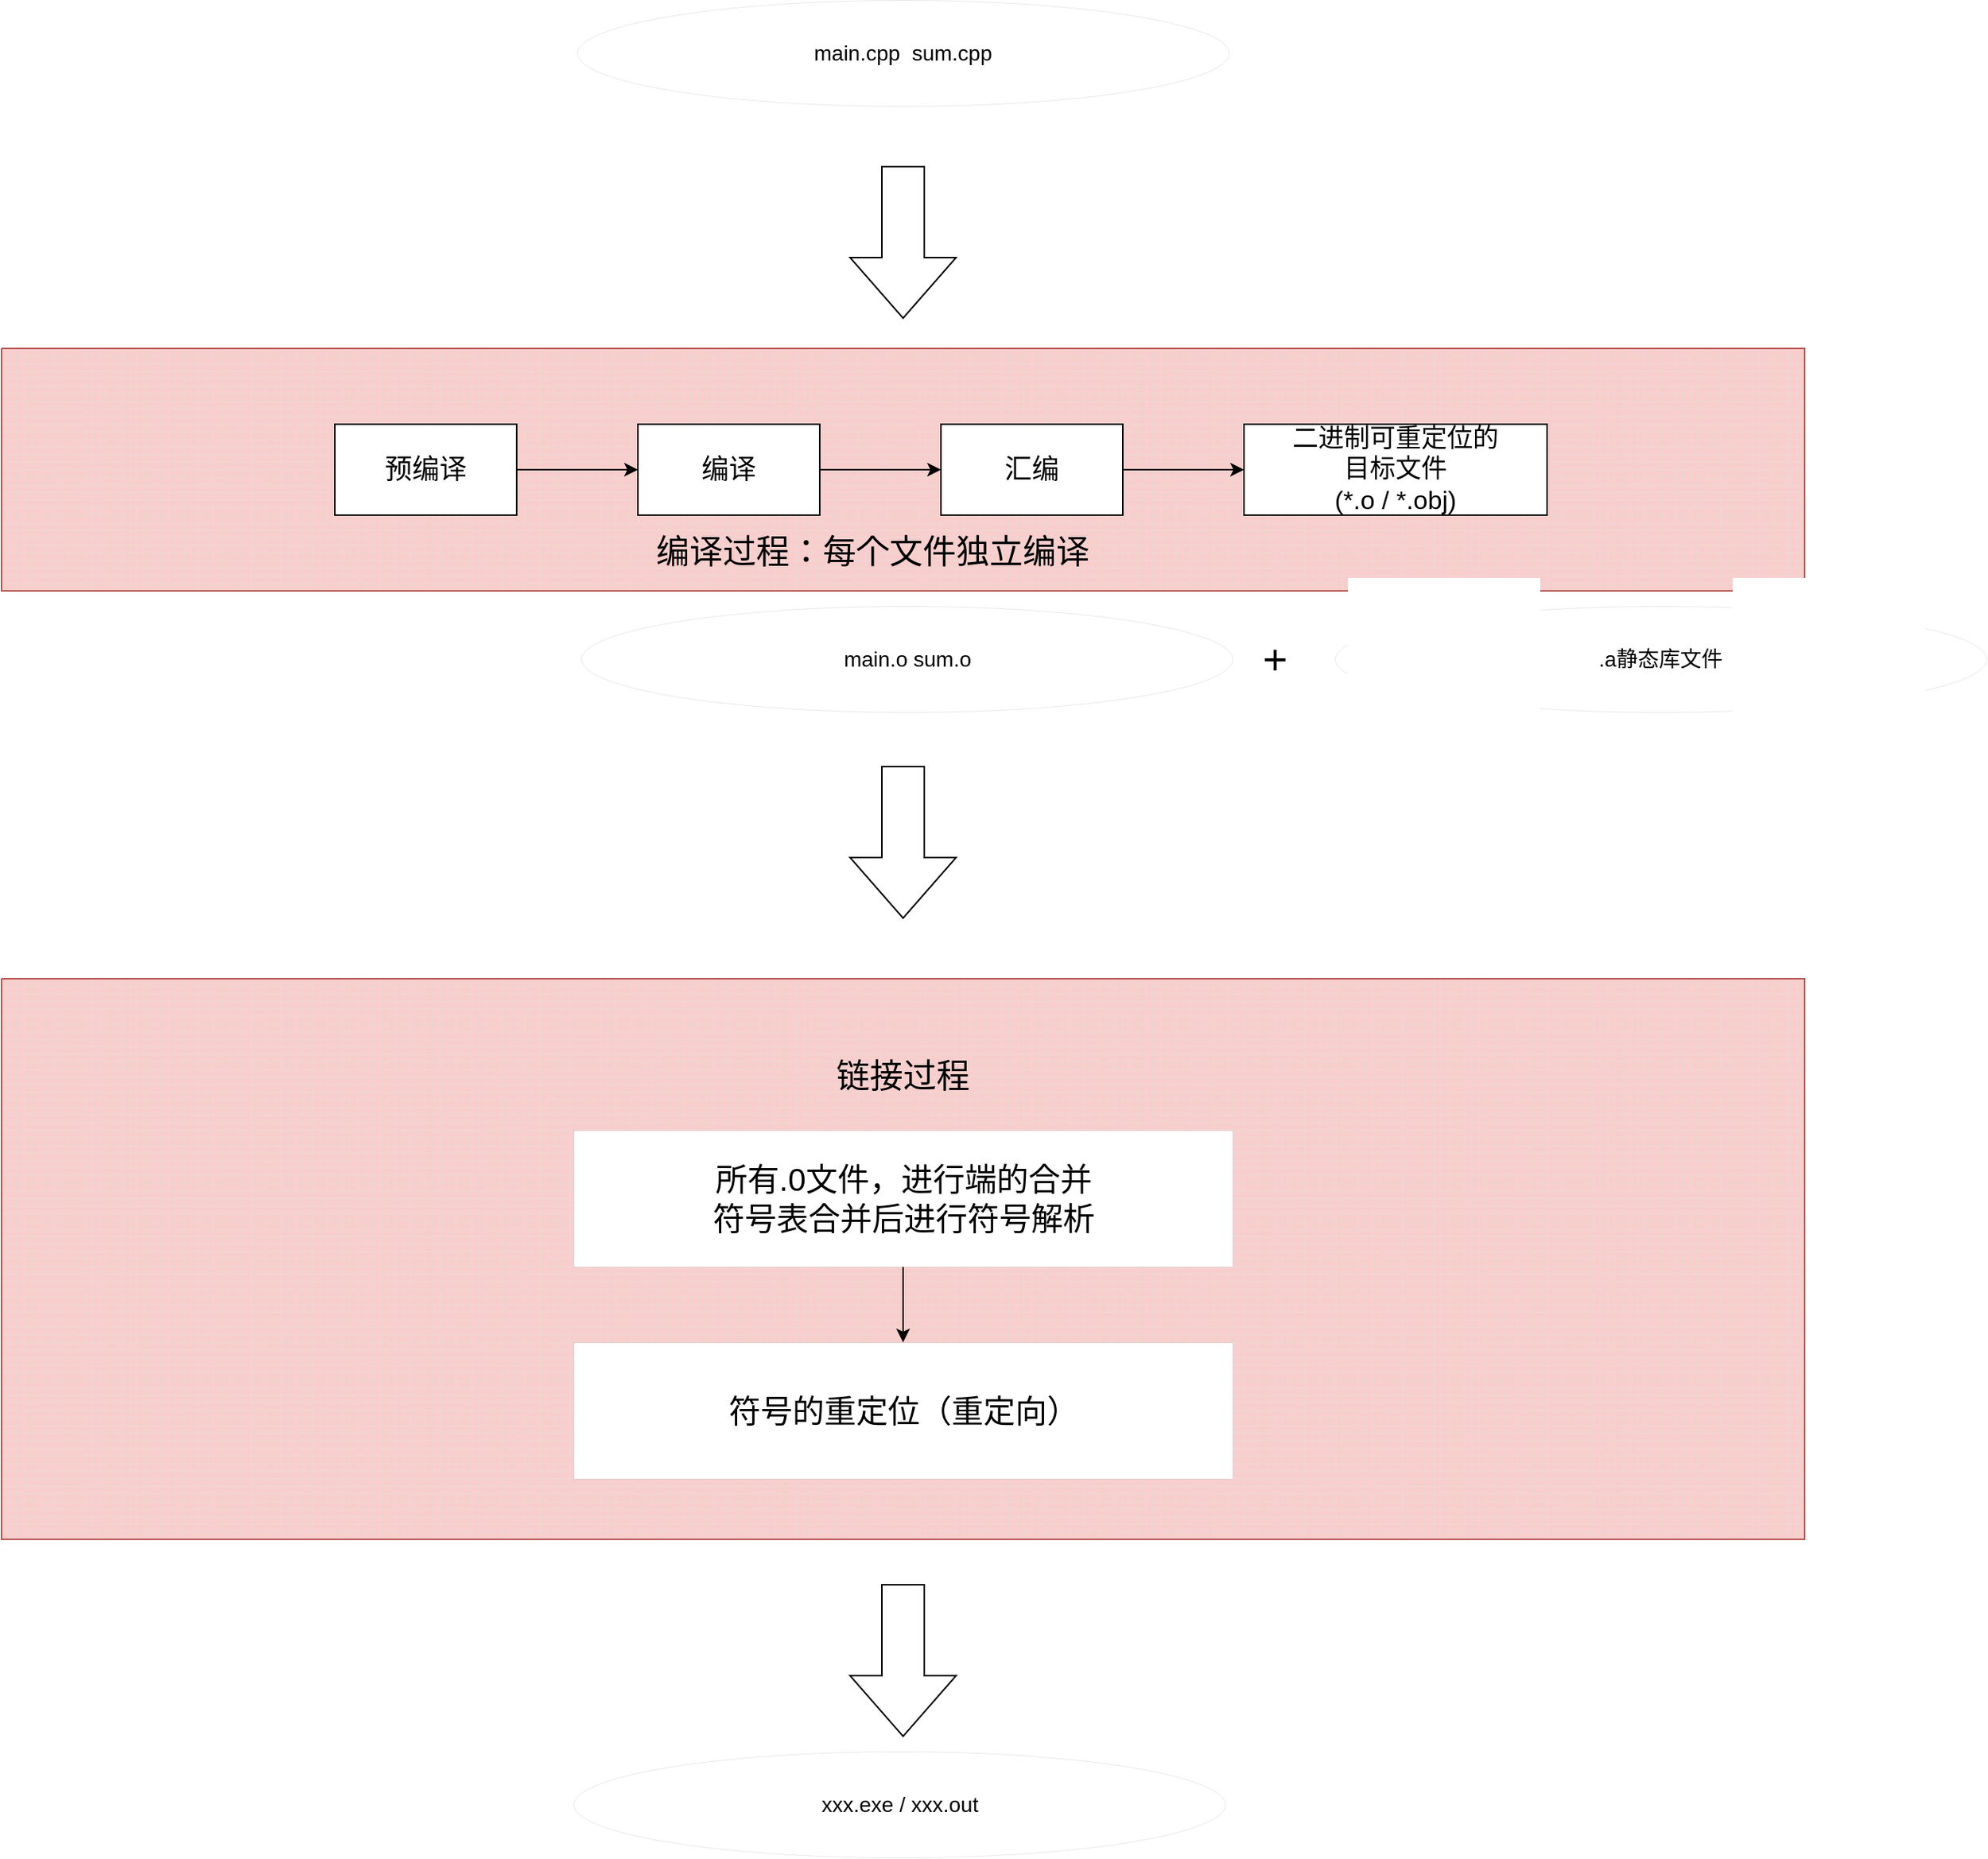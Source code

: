 <mxfile version="20.0.4" type="github">
  <diagram id="RZyw4G-o4c_c2s-WrFrg" name="Page-1">
    <mxGraphModel dx="2500" dy="2105" grid="1" gridSize="10" guides="1" tooltips="1" connect="1" arrows="1" fold="1" page="1" pageScale="1" pageWidth="827" pageHeight="1169" math="0" shadow="0">
      <root>
        <mxCell id="0" />
        <mxCell id="1" parent="0" />
        <mxCell id="ByVQkrCW0zfX2t-rchdg-2" value="" style="verticalLabelPosition=bottom;verticalAlign=top;html=1;shape=mxgraph.basic.patternFillRect;fillStyle=grid;step=5;fillStrokeWidth=0.2;fillStrokeColor=#dddddd;fillColor=#f8cecc;strokeColor=#b85450;" vertex="1" parent="1">
          <mxGeometry x="-20" y="144" width="1190" height="160" as="geometry" />
        </mxCell>
        <mxCell id="IyV-ai70B1WYSoMZ3HjI-3" value="" style="edgeStyle=orthogonalEdgeStyle;rounded=0;orthogonalLoop=1;jettySize=auto;html=1;" parent="1" source="IyV-ai70B1WYSoMZ3HjI-1" target="IyV-ai70B1WYSoMZ3HjI-2" edge="1">
          <mxGeometry relative="1" as="geometry" />
        </mxCell>
        <mxCell id="IyV-ai70B1WYSoMZ3HjI-1" value="预编译" style="rounded=0;whiteSpace=wrap;html=1;" parent="1" vertex="1">
          <mxGeometry x="200" y="194" width="120" height="60" as="geometry" />
        </mxCell>
        <mxCell id="IyV-ai70B1WYSoMZ3HjI-5" value="" style="edgeStyle=orthogonalEdgeStyle;rounded=0;orthogonalLoop=1;jettySize=auto;html=1;" parent="1" source="IyV-ai70B1WYSoMZ3HjI-2" target="IyV-ai70B1WYSoMZ3HjI-4" edge="1">
          <mxGeometry relative="1" as="geometry" />
        </mxCell>
        <mxCell id="IyV-ai70B1WYSoMZ3HjI-2" value="编译" style="rounded=0;whiteSpace=wrap;html=1;" parent="1" vertex="1">
          <mxGeometry x="400" y="194" width="120" height="60" as="geometry" />
        </mxCell>
        <mxCell id="IyV-ai70B1WYSoMZ3HjI-7" value="" style="edgeStyle=orthogonalEdgeStyle;rounded=0;orthogonalLoop=1;jettySize=auto;html=1;" parent="1" source="IyV-ai70B1WYSoMZ3HjI-4" target="IyV-ai70B1WYSoMZ3HjI-6" edge="1">
          <mxGeometry relative="1" as="geometry" />
        </mxCell>
        <mxCell id="IyV-ai70B1WYSoMZ3HjI-4" value="汇编" style="rounded=0;whiteSpace=wrap;html=1;" parent="1" vertex="1">
          <mxGeometry x="600" y="194" width="120" height="60" as="geometry" />
        </mxCell>
        <mxCell id="IyV-ai70B1WYSoMZ3HjI-6" value="二进制可重定位的&lt;br style=&quot;font-size: 17px;&quot;&gt;目标文件&lt;br style=&quot;font-size: 17px;&quot;&gt;(*.o / *.obj)" style="rounded=0;whiteSpace=wrap;html=1;fontSize=17;" parent="1" vertex="1">
          <mxGeometry x="800" y="194" width="200" height="60" as="geometry" />
        </mxCell>
        <mxCell id="ByVQkrCW0zfX2t-rchdg-1" value="" style="html=1;shadow=0;dashed=0;align=center;verticalAlign=middle;shape=mxgraph.arrows2.arrow;dy=0.6;dx=40;direction=south;notch=0;" vertex="1" parent="1">
          <mxGeometry x="540" y="420" width="70" height="100" as="geometry" />
        </mxCell>
        <mxCell id="ByVQkrCW0zfX2t-rchdg-7" value="编译过程：每个文件独立编译" style="text;html=1;strokeColor=none;fillColor=none;align=center;verticalAlign=middle;whiteSpace=wrap;rounded=0;strokeWidth=0;perimeterSpacing=0;fontSize=22;" vertex="1" parent="1">
          <mxGeometry x="365" y="264" width="380" height="30" as="geometry" />
        </mxCell>
        <mxCell id="ByVQkrCW0zfX2t-rchdg-10" value="" style="verticalLabelPosition=bottom;verticalAlign=top;html=1;shape=mxgraph.basic.patternFillRect;fillStyle=grid;step=5;fillStrokeWidth=0.2;fillStrokeColor=#dddddd;fillColor=#f8cecc;strokeColor=#b85450;" vertex="1" parent="1">
          <mxGeometry x="-20" y="560" width="1190" height="370" as="geometry" />
        </mxCell>
        <mxCell id="ByVQkrCW0zfX2t-rchdg-18" value="链接过程" style="text;html=1;strokeColor=none;fillColor=none;align=center;verticalAlign=middle;whiteSpace=wrap;rounded=0;strokeWidth=0;perimeterSpacing=0;fontSize=22;" vertex="1" parent="1">
          <mxGeometry x="385" y="610" width="380" height="30" as="geometry" />
        </mxCell>
        <mxCell id="ByVQkrCW0zfX2t-rchdg-19" value="main.o sum.o" style="ellipse;whiteSpace=wrap;html=1;fontSize=14;strokeColor=default;strokeWidth=0;" vertex="1" parent="1">
          <mxGeometry x="362.5" y="314" width="430" height="70" as="geometry" />
        </mxCell>
        <mxCell id="ByVQkrCW0zfX2t-rchdg-20" value="预编译" style="rounded=0;whiteSpace=wrap;html=1;fontSize=18;" vertex="1" parent="1">
          <mxGeometry x="200" y="194" width="120" height="60" as="geometry" />
        </mxCell>
        <mxCell id="ByVQkrCW0zfX2t-rchdg-23" value="编译" style="rounded=0;whiteSpace=wrap;html=1;fontSize=18;" vertex="1" parent="1">
          <mxGeometry x="400" y="194" width="120" height="60" as="geometry" />
        </mxCell>
        <mxCell id="ByVQkrCW0zfX2t-rchdg-24" value="汇编" style="rounded=0;whiteSpace=wrap;html=1;fontSize=18;" vertex="1" parent="1">
          <mxGeometry x="600" y="194" width="120" height="60" as="geometry" />
        </mxCell>
        <mxCell id="ByVQkrCW0zfX2t-rchdg-28" style="edgeStyle=orthogonalEdgeStyle;rounded=0;orthogonalLoop=1;jettySize=auto;html=1;fontSize=21;" edge="1" parent="1" source="ByVQkrCW0zfX2t-rchdg-26" target="ByVQkrCW0zfX2t-rchdg-27">
          <mxGeometry relative="1" as="geometry">
            <mxPoint x="1370" y="830" as="targetPoint" />
          </mxGeometry>
        </mxCell>
        <mxCell id="ByVQkrCW0zfX2t-rchdg-26" value="所有.0文件，进行端的合并&lt;br style=&quot;font-size: 21px;&quot;&gt;符号表合并后进行符号解析" style="rounded=0;whiteSpace=wrap;html=1;fontSize=21;strokeColor=default;strokeWidth=0;" vertex="1" parent="1">
          <mxGeometry x="357.5" y="660" width="435" height="90" as="geometry" />
        </mxCell>
        <mxCell id="ByVQkrCW0zfX2t-rchdg-27" value="符号的重定位（重定向）" style="rounded=0;whiteSpace=wrap;html=1;fontSize=21;strokeColor=default;strokeWidth=0;" vertex="1" parent="1">
          <mxGeometry x="357.5" y="800" width="435" height="90" as="geometry" />
        </mxCell>
        <mxCell id="ByVQkrCW0zfX2t-rchdg-29" value="" style="html=1;shadow=0;dashed=0;align=center;verticalAlign=middle;shape=mxgraph.arrows2.arrow;dy=0.6;dx=40;direction=south;notch=0;" vertex="1" parent="1">
          <mxGeometry x="540" y="960" width="70" height="100" as="geometry" />
        </mxCell>
        <mxCell id="ByVQkrCW0zfX2t-rchdg-30" value="xxx.exe / xxx.out" style="ellipse;whiteSpace=wrap;html=1;fontSize=14;strokeColor=default;strokeWidth=0;" vertex="1" parent="1">
          <mxGeometry x="357.5" y="1070" width="430" height="70" as="geometry" />
        </mxCell>
        <mxCell id="ByVQkrCW0zfX2t-rchdg-31" value="" style="html=1;shadow=0;dashed=0;align=center;verticalAlign=middle;shape=mxgraph.arrows2.arrow;dy=0.6;dx=40;direction=south;notch=0;" vertex="1" parent="1">
          <mxGeometry x="540" y="24" width="70" height="100" as="geometry" />
        </mxCell>
        <mxCell id="ByVQkrCW0zfX2t-rchdg-32" value="main.cpp&amp;nbsp; sum.cpp" style="ellipse;whiteSpace=wrap;html=1;fontSize=14;strokeColor=default;strokeWidth=0;" vertex="1" parent="1">
          <mxGeometry x="360" y="-86" width="430" height="70" as="geometry" />
        </mxCell>
        <mxCell id="ByVQkrCW0zfX2t-rchdg-33" value=".a静态库文件" style="ellipse;whiteSpace=wrap;html=1;fontSize=14;strokeColor=default;strokeWidth=0;" vertex="1" parent="1">
          <mxGeometry x="860" y="314" width="430" height="70" as="geometry" />
        </mxCell>
        <mxCell id="ByVQkrCW0zfX2t-rchdg-34" value="+" style="text;html=1;align=center;verticalAlign=middle;resizable=0;points=[];autosize=1;strokeColor=none;fillColor=none;fontSize=28;" vertex="1" parent="1">
          <mxGeometry x="800" y="324" width="40" height="50" as="geometry" />
        </mxCell>
      </root>
    </mxGraphModel>
  </diagram>
</mxfile>
